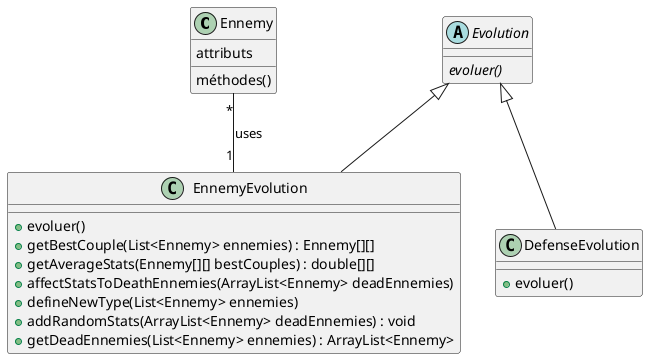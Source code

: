 @startuml

'CLASSES
class Ennemy {
    attributs
    méthodes()
}

abstract class Evolution {
    {abstract} evoluer()
}

class EnnemyEvolution {
    +evoluer()
    +getBestCouple(List<Ennemy> ennemies) : Ennemy[][]
    +getAverageStats(Ennemy[][] bestCouples) : double[][]
    +affectStatsToDeathEnnemies(ArrayList<Ennemy> deadEnnemies)
    +defineNewType(List<Ennemy> ennemies)
    +addRandomStats(ArrayList<Ennemy> deadEnnemies) : void
    +getDeadEnnemies(List<Ennemy> ennemies) : ArrayList<Ennemy>
}

class DefenseEvolution {
    +evoluer()
}

'RELATIONS ENTRE LES CLASSES
Evolution <|-- EnnemyEvolution
Evolution <|-- DefenseEvolution
Ennemy "*" -- "1" EnnemyEvolution: uses

@enduml
